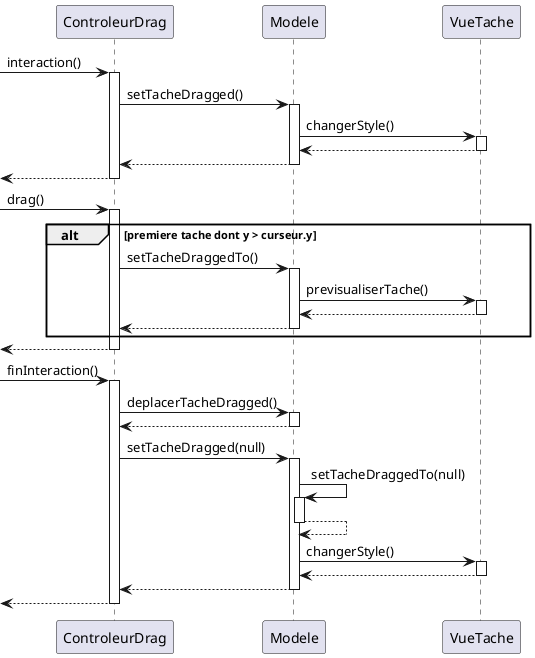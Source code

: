 @startuml
-> ControleurDrag : interaction()
activate ControleurDrag
ControleurDrag -> Modele : setTacheDragged()
activate Modele
Modele -> VueTache : changerStyle()
activate VueTache
VueTache --> Modele
deactivate VueTache
Modele --> ControleurDrag
deactivate Modele
<-- ControleurDrag
deactivate ControleurDrag

-> ControleurDrag : drag()
activate ControleurDrag
alt premiere tache dont y > curseur.y
ControleurDrag -> Modele : setTacheDraggedTo()
activate Modele
Modele -> VueTache : previsualiserTache()
activate VueTache
VueTache --> Modele
deactivate VueTache
Modele --> ControleurDrag
deactivate Modele
end alt
<-- ControleurDrag
deactivate ControleurDrag

-> ControleurDrag : finInteraction()
activate ControleurDrag
ControleurDrag -> Modele : deplacerTacheDragged()
activate Modele
Modele --> ControleurDrag
deactivate Modele
ControleurDrag -> Modele : setTacheDragged(null)
activate Modele
Modele -> Modele : setTacheDraggedTo(null)
activate Modele
Modele --> Modele
deactivate Modele
Modele -> VueTache : changerStyle()
activate VueTache
VueTache --> Modele
deactivate VueTache
Modele --> ControleurDrag
deactivate Modele
<-- ControleurDrag
deactivate ControleurDrag


@enduml
